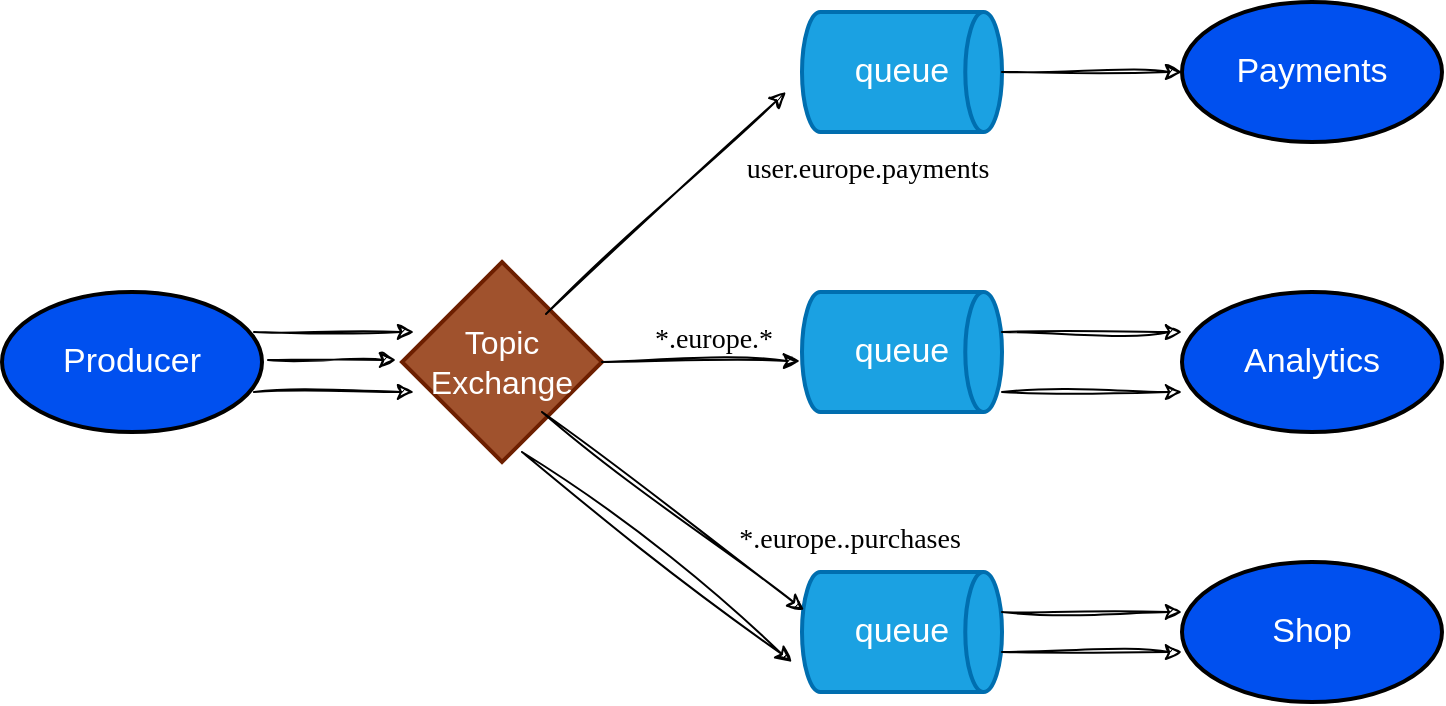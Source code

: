 <mxfile version="21.6.8" type="github">
  <diagram name="Page-1" id="Kw93NjZ9MJ_fNS9YaNBz">
    <mxGraphModel dx="1194" dy="-462" grid="1" gridSize="10" guides="1" tooltips="1" connect="1" arrows="1" fold="1" page="1" pageScale="1" pageWidth="827" pageHeight="1169" math="0" shadow="0">
      <root>
        <mxCell id="0" />
        <mxCell id="1" parent="0" />
        <mxCell id="sKy68efztaYP0OvI4nIl-1" value="Producer" style="strokeWidth=2;html=1;shape=mxgraph.flowchart.start_1;whiteSpace=wrap;fillColor=#0050ef;strokeColor=default;fontColor=#ffffff;fontSize=17;rounded=0;" vertex="1" parent="1">
          <mxGeometry x="54" y="1335" width="130" height="70" as="geometry" />
        </mxCell>
        <mxCell id="sKy68efztaYP0OvI4nIl-2" value="Topic Exchange" style="strokeWidth=2;html=1;shape=mxgraph.flowchart.decision;whiteSpace=wrap;fillColor=#a0522d;strokeColor=#6D1F00;fontColor=#ffffff;fontSize=16;rounded=0;" vertex="1" parent="1">
          <mxGeometry x="254" y="1320" width="100" height="100" as="geometry" />
        </mxCell>
        <mxCell id="sKy68efztaYP0OvI4nIl-3" value="queue" style="strokeWidth=2;html=1;shape=mxgraph.flowchart.direct_data;whiteSpace=wrap;fillColor=#1ba1e2;fontColor=#ffffff;strokeColor=#006EAF;fontSize=17;rounded=0;" vertex="1" parent="1">
          <mxGeometry x="454" y="1195" width="100" height="60" as="geometry" />
        </mxCell>
        <mxCell id="sKy68efztaYP0OvI4nIl-4" value="queue" style="strokeWidth=2;html=1;shape=mxgraph.flowchart.direct_data;whiteSpace=wrap;fillColor=#1ba1e2;fontColor=#ffffff;strokeColor=#006EAF;fontSize=17;rounded=0;" vertex="1" parent="1">
          <mxGeometry x="454" y="1335" width="100" height="60" as="geometry" />
        </mxCell>
        <mxCell id="sKy68efztaYP0OvI4nIl-5" value="queue" style="strokeWidth=2;html=1;shape=mxgraph.flowchart.direct_data;whiteSpace=wrap;fillColor=#1ba1e2;fontColor=#ffffff;strokeColor=#006EAF;fontSize=17;rounded=0;" vertex="1" parent="1">
          <mxGeometry x="454" y="1475" width="100" height="60" as="geometry" />
        </mxCell>
        <mxCell id="sKy68efztaYP0OvI4nIl-6" value="Payments" style="strokeWidth=2;html=1;shape=mxgraph.flowchart.start_1;whiteSpace=wrap;fillColor=#0050ef;strokeColor=default;fontColor=#ffffff;fontSize=17;rounded=0;" vertex="1" parent="1">
          <mxGeometry x="644" y="1190" width="130" height="70" as="geometry" />
        </mxCell>
        <mxCell id="sKy68efztaYP0OvI4nIl-7" value="Analytics" style="strokeWidth=2;html=1;shape=mxgraph.flowchart.start_1;whiteSpace=wrap;fillColor=#0050ef;strokeColor=default;fontColor=#ffffff;fontSize=17;rounded=0;" vertex="1" parent="1">
          <mxGeometry x="644" y="1335" width="130" height="70" as="geometry" />
        </mxCell>
        <mxCell id="sKy68efztaYP0OvI4nIl-8" value="Shop" style="strokeWidth=2;html=1;shape=mxgraph.flowchart.start_1;whiteSpace=wrap;fillColor=#0050ef;strokeColor=default;fontColor=#ffffff;fontSize=17;rounded=0;" vertex="1" parent="1">
          <mxGeometry x="644" y="1470" width="130" height="70" as="geometry" />
        </mxCell>
        <mxCell id="sKy68efztaYP0OvI4nIl-9" value="" style="endArrow=classic;html=1;sketch=1;hachureGap=4;jiggle=2;curveFitting=1;fontFamily=Helvetica;fontSource=https://fonts.googleapis.com/css?family=Architects+Daughter;fontSize=17;fontColor=#ffffff;exitX=1;exitY=0.5;exitDx=0;exitDy=0;exitPerimeter=0;" edge="1" parent="1">
          <mxGeometry width="50" height="50" relative="1" as="geometry">
            <mxPoint x="180" y="1355" as="sourcePoint" />
            <mxPoint x="260" y="1355" as="targetPoint" />
            <Array as="points" />
          </mxGeometry>
        </mxCell>
        <mxCell id="sKy68efztaYP0OvI4nIl-10" value="" style="endArrow=classic;html=1;sketch=1;hachureGap=4;jiggle=2;curveFitting=1;fontFamily=Helvetica;fontSource=https://fonts.googleapis.com/css?family=Architects+Daughter;fontSize=17;fontColor=#ffffff;exitX=1;exitY=0.5;exitDx=0;exitDy=0;exitPerimeter=0;" edge="1" parent="1">
          <mxGeometry width="50" height="50" relative="1" as="geometry">
            <mxPoint x="180" y="1385" as="sourcePoint" />
            <mxPoint x="260" y="1385" as="targetPoint" />
            <Array as="points" />
          </mxGeometry>
        </mxCell>
        <mxCell id="sKy68efztaYP0OvI4nIl-11" value="" style="endArrow=classic;html=1;sketch=1;hachureGap=4;jiggle=2;curveFitting=1;fontFamily=Helvetica;fontSource=https://fonts.googleapis.com/css?family=Architects+Daughter;fontSize=17;fontColor=#ffffff;exitX=1;exitY=0.5;exitDx=0;exitDy=0;exitPerimeter=0;" edge="1" parent="1">
          <mxGeometry width="50" height="50" relative="1" as="geometry">
            <mxPoint x="187" y="1369" as="sourcePoint" />
            <mxPoint x="251" y="1369" as="targetPoint" />
            <Array as="points" />
          </mxGeometry>
        </mxCell>
        <mxCell id="sKy68efztaYP0OvI4nIl-12" value="" style="endArrow=classic;html=1;sketch=1;hachureGap=4;jiggle=2;curveFitting=1;fontFamily=Helvetica;fontSource=https://fonts.googleapis.com/css?family=Architects+Daughter;fontSize=17;fontColor=#ffffff;exitX=1;exitY=0.5;exitDx=0;exitDy=0;exitPerimeter=0;" edge="1" parent="1">
          <mxGeometry width="50" height="50" relative="1" as="geometry">
            <mxPoint x="554" y="1225" as="sourcePoint" />
            <mxPoint x="644" y="1225" as="targetPoint" />
          </mxGeometry>
        </mxCell>
        <mxCell id="sKy68efztaYP0OvI4nIl-13" value="" style="endArrow=classic;html=1;sketch=1;hachureGap=4;jiggle=2;curveFitting=1;fontFamily=Helvetica;fontSource=https://fonts.googleapis.com/css?family=Architects+Daughter;fontSize=17;fontColor=#ffffff;exitX=1;exitY=0.5;exitDx=0;exitDy=0;exitPerimeter=0;" edge="1" parent="1">
          <mxGeometry width="50" height="50" relative="1" as="geometry">
            <mxPoint x="554" y="1355" as="sourcePoint" />
            <mxPoint x="644" y="1355" as="targetPoint" />
          </mxGeometry>
        </mxCell>
        <mxCell id="sKy68efztaYP0OvI4nIl-14" value="" style="endArrow=classic;html=1;sketch=1;hachureGap=4;jiggle=2;curveFitting=1;fontFamily=Helvetica;fontSource=https://fonts.googleapis.com/css?family=Architects+Daughter;fontSize=17;fontColor=#ffffff;exitX=1;exitY=0.5;exitDx=0;exitDy=0;exitPerimeter=0;" edge="1" parent="1">
          <mxGeometry width="50" height="50" relative="1" as="geometry">
            <mxPoint x="554" y="1385" as="sourcePoint" />
            <mxPoint x="644" y="1385" as="targetPoint" />
          </mxGeometry>
        </mxCell>
        <mxCell id="sKy68efztaYP0OvI4nIl-15" value="" style="endArrow=classic;html=1;sketch=1;hachureGap=4;jiggle=2;curveFitting=1;fontFamily=Helvetica;fontSource=https://fonts.googleapis.com/css?family=Architects+Daughter;fontSize=17;fontColor=#ffffff;exitX=1;exitY=0.5;exitDx=0;exitDy=0;exitPerimeter=0;" edge="1" parent="1">
          <mxGeometry width="50" height="50" relative="1" as="geometry">
            <mxPoint x="554" y="1495" as="sourcePoint" />
            <mxPoint x="644" y="1495" as="targetPoint" />
          </mxGeometry>
        </mxCell>
        <mxCell id="sKy68efztaYP0OvI4nIl-16" value="" style="endArrow=classic;html=1;sketch=1;hachureGap=4;jiggle=2;curveFitting=1;fontFamily=Helvetica;fontSource=https://fonts.googleapis.com/css?family=Architects+Daughter;fontSize=17;fontColor=#ffffff;exitX=1;exitY=0.5;exitDx=0;exitDy=0;exitPerimeter=0;" edge="1" parent="1">
          <mxGeometry width="50" height="50" relative="1" as="geometry">
            <mxPoint x="554" y="1515" as="sourcePoint" />
            <mxPoint x="644" y="1515" as="targetPoint" />
          </mxGeometry>
        </mxCell>
        <mxCell id="sKy68efztaYP0OvI4nIl-17" value="" style="endArrow=classic;html=1;sketch=1;hachureGap=4;jiggle=2;curveFitting=1;fontFamily=Helvetica;fontSource=https://fonts.googleapis.com/css?family=Architects+Daughter;fontSize=17;fontColor=#ffffff;exitX=1;exitY=0.5;exitDx=0;exitDy=0;exitPerimeter=0;" edge="1" parent="1" source="sKy68efztaYP0OvI4nIl-2">
          <mxGeometry width="50" height="50" relative="1" as="geometry">
            <mxPoint x="363" y="1369.5" as="sourcePoint" />
            <mxPoint x="453" y="1369.5" as="targetPoint" />
          </mxGeometry>
        </mxCell>
        <mxCell id="sKy68efztaYP0OvI4nIl-18" value="" style="endArrow=classic;html=1;sketch=1;hachureGap=4;jiggle=2;curveFitting=1;fontFamily=Helvetica;fontSource=https://fonts.googleapis.com/css?family=Architects+Daughter;fontSize=17;fontColor=#ffffff;exitX=0.72;exitY=0.26;exitDx=0;exitDy=0;exitPerimeter=0;" edge="1" parent="1" source="sKy68efztaYP0OvI4nIl-2">
          <mxGeometry width="50" height="50" relative="1" as="geometry">
            <mxPoint x="344" y="1325" as="sourcePoint" />
            <mxPoint x="446" y="1235" as="targetPoint" />
          </mxGeometry>
        </mxCell>
        <mxCell id="sKy68efztaYP0OvI4nIl-19" value="" style="endArrow=classic;html=1;sketch=1;hachureGap=4;jiggle=2;curveFitting=1;fontFamily=Helvetica;fontSource=https://fonts.googleapis.com/css?family=Architects+Daughter;fontSize=17;fontColor=#ffffff;entryX=0.01;entryY=0.317;entryDx=0;entryDy=0;entryPerimeter=0;" edge="1" parent="1" target="sKy68efztaYP0OvI4nIl-5">
          <mxGeometry width="50" height="50" relative="1" as="geometry">
            <mxPoint x="324" y="1395" as="sourcePoint" />
            <mxPoint x="434" y="1429" as="targetPoint" />
          </mxGeometry>
        </mxCell>
        <mxCell id="sKy68efztaYP0OvI4nIl-20" value="" style="endArrow=classic;html=1;sketch=1;hachureGap=4;jiggle=2;curveFitting=1;fontFamily=Helvetica;fontSource=https://fonts.googleapis.com/css?family=Architects+Daughter;fontSize=17;fontColor=#ffffff;entryX=-0.05;entryY=0.75;entryDx=0;entryDy=0;entryPerimeter=0;" edge="1" parent="1" target="sKy68efztaYP0OvI4nIl-5">
          <mxGeometry width="50" height="50" relative="1" as="geometry">
            <mxPoint x="314" y="1415" as="sourcePoint" />
            <mxPoint x="439" y="1515" as="targetPoint" />
          </mxGeometry>
        </mxCell>
        <mxCell id="sKy68efztaYP0OvI4nIl-21" value="&lt;font style=&quot;font-size: 14px;&quot;&gt;*.europe.*&lt;/font&gt;" style="text;html=1;strokeColor=none;fillColor=none;align=center;verticalAlign=middle;whiteSpace=wrap;rounded=0;fontSize=20;fontFamily=Architects Daughter;" vertex="1" parent="1">
          <mxGeometry x="380" y="1340" width="60" height="30" as="geometry" />
        </mxCell>
        <mxCell id="sKy68efztaYP0OvI4nIl-22" value="&lt;font style=&quot;font-size: 14px;&quot;&gt;user.europe.payments&lt;/font&gt;" style="text;html=1;strokeColor=none;fillColor=none;align=center;verticalAlign=middle;whiteSpace=wrap;rounded=0;fontSize=20;fontFamily=Architects Daughter;" vertex="1" parent="1">
          <mxGeometry x="430" y="1255" width="114" height="30" as="geometry" />
        </mxCell>
        <mxCell id="sKy68efztaYP0OvI4nIl-23" value="&lt;font style=&quot;font-size: 14px;&quot;&gt;*.europe..purchases&lt;/font&gt;" style="text;html=1;strokeColor=none;fillColor=none;align=center;verticalAlign=middle;whiteSpace=wrap;rounded=0;fontSize=20;fontFamily=Architects Daughter;" vertex="1" parent="1">
          <mxGeometry x="448" y="1440" width="60" height="30" as="geometry" />
        </mxCell>
      </root>
    </mxGraphModel>
  </diagram>
</mxfile>
